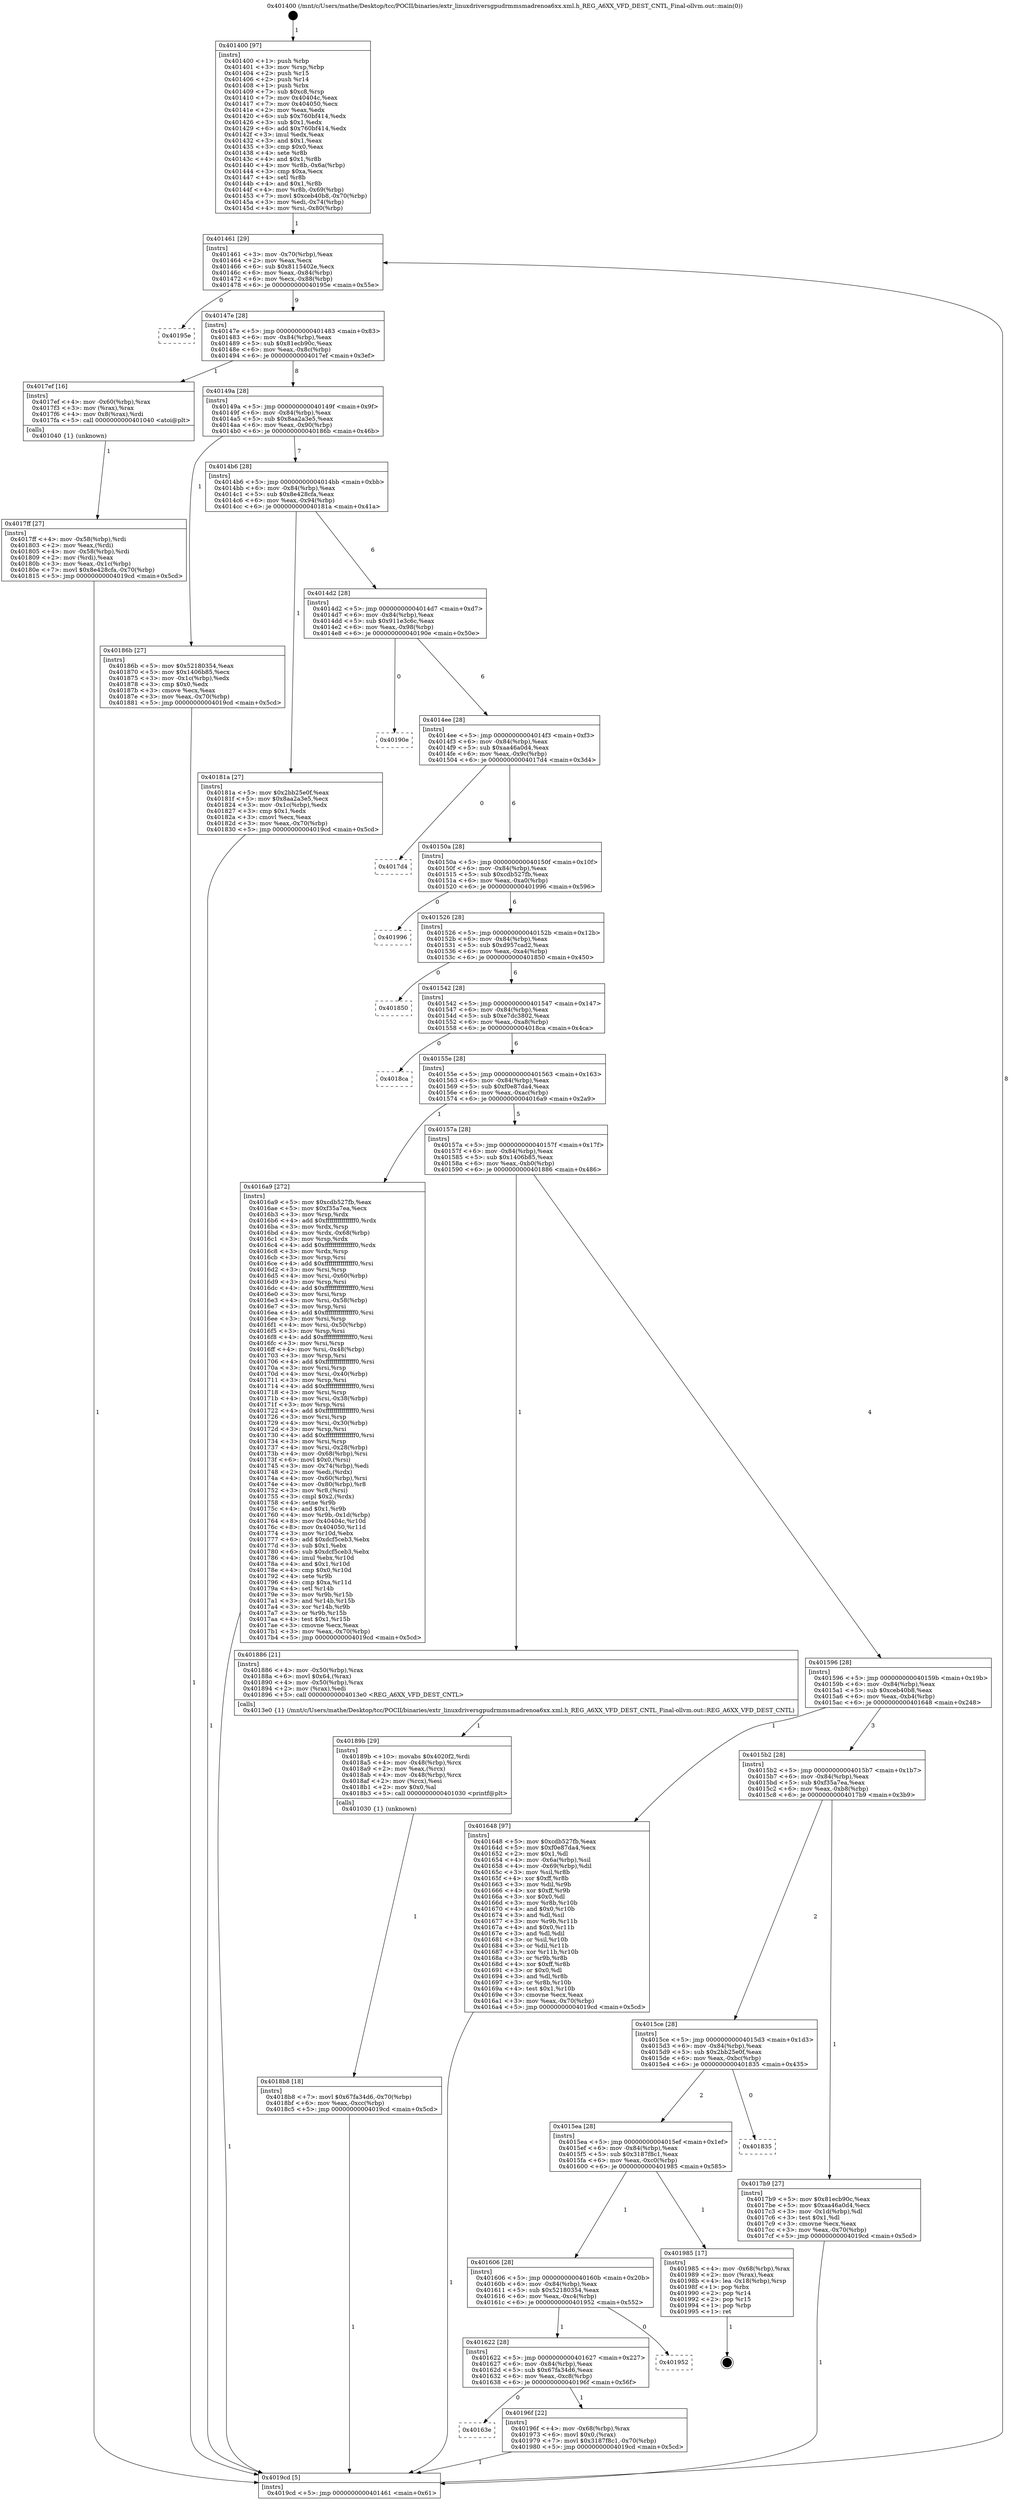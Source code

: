 digraph "0x401400" {
  label = "0x401400 (/mnt/c/Users/mathe/Desktop/tcc/POCII/binaries/extr_linuxdriversgpudrmmsmadrenoa6xx.xml.h_REG_A6XX_VFD_DEST_CNTL_Final-ollvm.out::main(0))"
  labelloc = "t"
  node[shape=record]

  Entry [label="",width=0.3,height=0.3,shape=circle,fillcolor=black,style=filled]
  "0x401461" [label="{
     0x401461 [29]\l
     | [instrs]\l
     &nbsp;&nbsp;0x401461 \<+3\>: mov -0x70(%rbp),%eax\l
     &nbsp;&nbsp;0x401464 \<+2\>: mov %eax,%ecx\l
     &nbsp;&nbsp;0x401466 \<+6\>: sub $0x8115402e,%ecx\l
     &nbsp;&nbsp;0x40146c \<+6\>: mov %eax,-0x84(%rbp)\l
     &nbsp;&nbsp;0x401472 \<+6\>: mov %ecx,-0x88(%rbp)\l
     &nbsp;&nbsp;0x401478 \<+6\>: je 000000000040195e \<main+0x55e\>\l
  }"]
  "0x40195e" [label="{
     0x40195e\l
  }", style=dashed]
  "0x40147e" [label="{
     0x40147e [28]\l
     | [instrs]\l
     &nbsp;&nbsp;0x40147e \<+5\>: jmp 0000000000401483 \<main+0x83\>\l
     &nbsp;&nbsp;0x401483 \<+6\>: mov -0x84(%rbp),%eax\l
     &nbsp;&nbsp;0x401489 \<+5\>: sub $0x81ecb90c,%eax\l
     &nbsp;&nbsp;0x40148e \<+6\>: mov %eax,-0x8c(%rbp)\l
     &nbsp;&nbsp;0x401494 \<+6\>: je 00000000004017ef \<main+0x3ef\>\l
  }"]
  Exit [label="",width=0.3,height=0.3,shape=circle,fillcolor=black,style=filled,peripheries=2]
  "0x4017ef" [label="{
     0x4017ef [16]\l
     | [instrs]\l
     &nbsp;&nbsp;0x4017ef \<+4\>: mov -0x60(%rbp),%rax\l
     &nbsp;&nbsp;0x4017f3 \<+3\>: mov (%rax),%rax\l
     &nbsp;&nbsp;0x4017f6 \<+4\>: mov 0x8(%rax),%rdi\l
     &nbsp;&nbsp;0x4017fa \<+5\>: call 0000000000401040 \<atoi@plt\>\l
     | [calls]\l
     &nbsp;&nbsp;0x401040 \{1\} (unknown)\l
  }"]
  "0x40149a" [label="{
     0x40149a [28]\l
     | [instrs]\l
     &nbsp;&nbsp;0x40149a \<+5\>: jmp 000000000040149f \<main+0x9f\>\l
     &nbsp;&nbsp;0x40149f \<+6\>: mov -0x84(%rbp),%eax\l
     &nbsp;&nbsp;0x4014a5 \<+5\>: sub $0x8aa2a3e5,%eax\l
     &nbsp;&nbsp;0x4014aa \<+6\>: mov %eax,-0x90(%rbp)\l
     &nbsp;&nbsp;0x4014b0 \<+6\>: je 000000000040186b \<main+0x46b\>\l
  }"]
  "0x40163e" [label="{
     0x40163e\l
  }", style=dashed]
  "0x40186b" [label="{
     0x40186b [27]\l
     | [instrs]\l
     &nbsp;&nbsp;0x40186b \<+5\>: mov $0x52180354,%eax\l
     &nbsp;&nbsp;0x401870 \<+5\>: mov $0x1406b85,%ecx\l
     &nbsp;&nbsp;0x401875 \<+3\>: mov -0x1c(%rbp),%edx\l
     &nbsp;&nbsp;0x401878 \<+3\>: cmp $0x0,%edx\l
     &nbsp;&nbsp;0x40187b \<+3\>: cmove %ecx,%eax\l
     &nbsp;&nbsp;0x40187e \<+3\>: mov %eax,-0x70(%rbp)\l
     &nbsp;&nbsp;0x401881 \<+5\>: jmp 00000000004019cd \<main+0x5cd\>\l
  }"]
  "0x4014b6" [label="{
     0x4014b6 [28]\l
     | [instrs]\l
     &nbsp;&nbsp;0x4014b6 \<+5\>: jmp 00000000004014bb \<main+0xbb\>\l
     &nbsp;&nbsp;0x4014bb \<+6\>: mov -0x84(%rbp),%eax\l
     &nbsp;&nbsp;0x4014c1 \<+5\>: sub $0x8e428cfa,%eax\l
     &nbsp;&nbsp;0x4014c6 \<+6\>: mov %eax,-0x94(%rbp)\l
     &nbsp;&nbsp;0x4014cc \<+6\>: je 000000000040181a \<main+0x41a\>\l
  }"]
  "0x40196f" [label="{
     0x40196f [22]\l
     | [instrs]\l
     &nbsp;&nbsp;0x40196f \<+4\>: mov -0x68(%rbp),%rax\l
     &nbsp;&nbsp;0x401973 \<+6\>: movl $0x0,(%rax)\l
     &nbsp;&nbsp;0x401979 \<+7\>: movl $0x3187f8c1,-0x70(%rbp)\l
     &nbsp;&nbsp;0x401980 \<+5\>: jmp 00000000004019cd \<main+0x5cd\>\l
  }"]
  "0x40181a" [label="{
     0x40181a [27]\l
     | [instrs]\l
     &nbsp;&nbsp;0x40181a \<+5\>: mov $0x2bb25e0f,%eax\l
     &nbsp;&nbsp;0x40181f \<+5\>: mov $0x8aa2a3e5,%ecx\l
     &nbsp;&nbsp;0x401824 \<+3\>: mov -0x1c(%rbp),%edx\l
     &nbsp;&nbsp;0x401827 \<+3\>: cmp $0x1,%edx\l
     &nbsp;&nbsp;0x40182a \<+3\>: cmovl %ecx,%eax\l
     &nbsp;&nbsp;0x40182d \<+3\>: mov %eax,-0x70(%rbp)\l
     &nbsp;&nbsp;0x401830 \<+5\>: jmp 00000000004019cd \<main+0x5cd\>\l
  }"]
  "0x4014d2" [label="{
     0x4014d2 [28]\l
     | [instrs]\l
     &nbsp;&nbsp;0x4014d2 \<+5\>: jmp 00000000004014d7 \<main+0xd7\>\l
     &nbsp;&nbsp;0x4014d7 \<+6\>: mov -0x84(%rbp),%eax\l
     &nbsp;&nbsp;0x4014dd \<+5\>: sub $0x911e3c6c,%eax\l
     &nbsp;&nbsp;0x4014e2 \<+6\>: mov %eax,-0x98(%rbp)\l
     &nbsp;&nbsp;0x4014e8 \<+6\>: je 000000000040190e \<main+0x50e\>\l
  }"]
  "0x401622" [label="{
     0x401622 [28]\l
     | [instrs]\l
     &nbsp;&nbsp;0x401622 \<+5\>: jmp 0000000000401627 \<main+0x227\>\l
     &nbsp;&nbsp;0x401627 \<+6\>: mov -0x84(%rbp),%eax\l
     &nbsp;&nbsp;0x40162d \<+5\>: sub $0x67fa34d6,%eax\l
     &nbsp;&nbsp;0x401632 \<+6\>: mov %eax,-0xc8(%rbp)\l
     &nbsp;&nbsp;0x401638 \<+6\>: je 000000000040196f \<main+0x56f\>\l
  }"]
  "0x40190e" [label="{
     0x40190e\l
  }", style=dashed]
  "0x4014ee" [label="{
     0x4014ee [28]\l
     | [instrs]\l
     &nbsp;&nbsp;0x4014ee \<+5\>: jmp 00000000004014f3 \<main+0xf3\>\l
     &nbsp;&nbsp;0x4014f3 \<+6\>: mov -0x84(%rbp),%eax\l
     &nbsp;&nbsp;0x4014f9 \<+5\>: sub $0xaa46a0d4,%eax\l
     &nbsp;&nbsp;0x4014fe \<+6\>: mov %eax,-0x9c(%rbp)\l
     &nbsp;&nbsp;0x401504 \<+6\>: je 00000000004017d4 \<main+0x3d4\>\l
  }"]
  "0x401952" [label="{
     0x401952\l
  }", style=dashed]
  "0x4017d4" [label="{
     0x4017d4\l
  }", style=dashed]
  "0x40150a" [label="{
     0x40150a [28]\l
     | [instrs]\l
     &nbsp;&nbsp;0x40150a \<+5\>: jmp 000000000040150f \<main+0x10f\>\l
     &nbsp;&nbsp;0x40150f \<+6\>: mov -0x84(%rbp),%eax\l
     &nbsp;&nbsp;0x401515 \<+5\>: sub $0xcdb527fb,%eax\l
     &nbsp;&nbsp;0x40151a \<+6\>: mov %eax,-0xa0(%rbp)\l
     &nbsp;&nbsp;0x401520 \<+6\>: je 0000000000401996 \<main+0x596\>\l
  }"]
  "0x401606" [label="{
     0x401606 [28]\l
     | [instrs]\l
     &nbsp;&nbsp;0x401606 \<+5\>: jmp 000000000040160b \<main+0x20b\>\l
     &nbsp;&nbsp;0x40160b \<+6\>: mov -0x84(%rbp),%eax\l
     &nbsp;&nbsp;0x401611 \<+5\>: sub $0x52180354,%eax\l
     &nbsp;&nbsp;0x401616 \<+6\>: mov %eax,-0xc4(%rbp)\l
     &nbsp;&nbsp;0x40161c \<+6\>: je 0000000000401952 \<main+0x552\>\l
  }"]
  "0x401996" [label="{
     0x401996\l
  }", style=dashed]
  "0x401526" [label="{
     0x401526 [28]\l
     | [instrs]\l
     &nbsp;&nbsp;0x401526 \<+5\>: jmp 000000000040152b \<main+0x12b\>\l
     &nbsp;&nbsp;0x40152b \<+6\>: mov -0x84(%rbp),%eax\l
     &nbsp;&nbsp;0x401531 \<+5\>: sub $0xd957cad2,%eax\l
     &nbsp;&nbsp;0x401536 \<+6\>: mov %eax,-0xa4(%rbp)\l
     &nbsp;&nbsp;0x40153c \<+6\>: je 0000000000401850 \<main+0x450\>\l
  }"]
  "0x401985" [label="{
     0x401985 [17]\l
     | [instrs]\l
     &nbsp;&nbsp;0x401985 \<+4\>: mov -0x68(%rbp),%rax\l
     &nbsp;&nbsp;0x401989 \<+2\>: mov (%rax),%eax\l
     &nbsp;&nbsp;0x40198b \<+4\>: lea -0x18(%rbp),%rsp\l
     &nbsp;&nbsp;0x40198f \<+1\>: pop %rbx\l
     &nbsp;&nbsp;0x401990 \<+2\>: pop %r14\l
     &nbsp;&nbsp;0x401992 \<+2\>: pop %r15\l
     &nbsp;&nbsp;0x401994 \<+1\>: pop %rbp\l
     &nbsp;&nbsp;0x401995 \<+1\>: ret\l
  }"]
  "0x401850" [label="{
     0x401850\l
  }", style=dashed]
  "0x401542" [label="{
     0x401542 [28]\l
     | [instrs]\l
     &nbsp;&nbsp;0x401542 \<+5\>: jmp 0000000000401547 \<main+0x147\>\l
     &nbsp;&nbsp;0x401547 \<+6\>: mov -0x84(%rbp),%eax\l
     &nbsp;&nbsp;0x40154d \<+5\>: sub $0xe7dc3802,%eax\l
     &nbsp;&nbsp;0x401552 \<+6\>: mov %eax,-0xa8(%rbp)\l
     &nbsp;&nbsp;0x401558 \<+6\>: je 00000000004018ca \<main+0x4ca\>\l
  }"]
  "0x4015ea" [label="{
     0x4015ea [28]\l
     | [instrs]\l
     &nbsp;&nbsp;0x4015ea \<+5\>: jmp 00000000004015ef \<main+0x1ef\>\l
     &nbsp;&nbsp;0x4015ef \<+6\>: mov -0x84(%rbp),%eax\l
     &nbsp;&nbsp;0x4015f5 \<+5\>: sub $0x3187f8c1,%eax\l
     &nbsp;&nbsp;0x4015fa \<+6\>: mov %eax,-0xc0(%rbp)\l
     &nbsp;&nbsp;0x401600 \<+6\>: je 0000000000401985 \<main+0x585\>\l
  }"]
  "0x4018ca" [label="{
     0x4018ca\l
  }", style=dashed]
  "0x40155e" [label="{
     0x40155e [28]\l
     | [instrs]\l
     &nbsp;&nbsp;0x40155e \<+5\>: jmp 0000000000401563 \<main+0x163\>\l
     &nbsp;&nbsp;0x401563 \<+6\>: mov -0x84(%rbp),%eax\l
     &nbsp;&nbsp;0x401569 \<+5\>: sub $0xf0e87da4,%eax\l
     &nbsp;&nbsp;0x40156e \<+6\>: mov %eax,-0xac(%rbp)\l
     &nbsp;&nbsp;0x401574 \<+6\>: je 00000000004016a9 \<main+0x2a9\>\l
  }"]
  "0x401835" [label="{
     0x401835\l
  }", style=dashed]
  "0x4016a9" [label="{
     0x4016a9 [272]\l
     | [instrs]\l
     &nbsp;&nbsp;0x4016a9 \<+5\>: mov $0xcdb527fb,%eax\l
     &nbsp;&nbsp;0x4016ae \<+5\>: mov $0xf35a7ea,%ecx\l
     &nbsp;&nbsp;0x4016b3 \<+3\>: mov %rsp,%rdx\l
     &nbsp;&nbsp;0x4016b6 \<+4\>: add $0xfffffffffffffff0,%rdx\l
     &nbsp;&nbsp;0x4016ba \<+3\>: mov %rdx,%rsp\l
     &nbsp;&nbsp;0x4016bd \<+4\>: mov %rdx,-0x68(%rbp)\l
     &nbsp;&nbsp;0x4016c1 \<+3\>: mov %rsp,%rdx\l
     &nbsp;&nbsp;0x4016c4 \<+4\>: add $0xfffffffffffffff0,%rdx\l
     &nbsp;&nbsp;0x4016c8 \<+3\>: mov %rdx,%rsp\l
     &nbsp;&nbsp;0x4016cb \<+3\>: mov %rsp,%rsi\l
     &nbsp;&nbsp;0x4016ce \<+4\>: add $0xfffffffffffffff0,%rsi\l
     &nbsp;&nbsp;0x4016d2 \<+3\>: mov %rsi,%rsp\l
     &nbsp;&nbsp;0x4016d5 \<+4\>: mov %rsi,-0x60(%rbp)\l
     &nbsp;&nbsp;0x4016d9 \<+3\>: mov %rsp,%rsi\l
     &nbsp;&nbsp;0x4016dc \<+4\>: add $0xfffffffffffffff0,%rsi\l
     &nbsp;&nbsp;0x4016e0 \<+3\>: mov %rsi,%rsp\l
     &nbsp;&nbsp;0x4016e3 \<+4\>: mov %rsi,-0x58(%rbp)\l
     &nbsp;&nbsp;0x4016e7 \<+3\>: mov %rsp,%rsi\l
     &nbsp;&nbsp;0x4016ea \<+4\>: add $0xfffffffffffffff0,%rsi\l
     &nbsp;&nbsp;0x4016ee \<+3\>: mov %rsi,%rsp\l
     &nbsp;&nbsp;0x4016f1 \<+4\>: mov %rsi,-0x50(%rbp)\l
     &nbsp;&nbsp;0x4016f5 \<+3\>: mov %rsp,%rsi\l
     &nbsp;&nbsp;0x4016f8 \<+4\>: add $0xfffffffffffffff0,%rsi\l
     &nbsp;&nbsp;0x4016fc \<+3\>: mov %rsi,%rsp\l
     &nbsp;&nbsp;0x4016ff \<+4\>: mov %rsi,-0x48(%rbp)\l
     &nbsp;&nbsp;0x401703 \<+3\>: mov %rsp,%rsi\l
     &nbsp;&nbsp;0x401706 \<+4\>: add $0xfffffffffffffff0,%rsi\l
     &nbsp;&nbsp;0x40170a \<+3\>: mov %rsi,%rsp\l
     &nbsp;&nbsp;0x40170d \<+4\>: mov %rsi,-0x40(%rbp)\l
     &nbsp;&nbsp;0x401711 \<+3\>: mov %rsp,%rsi\l
     &nbsp;&nbsp;0x401714 \<+4\>: add $0xfffffffffffffff0,%rsi\l
     &nbsp;&nbsp;0x401718 \<+3\>: mov %rsi,%rsp\l
     &nbsp;&nbsp;0x40171b \<+4\>: mov %rsi,-0x38(%rbp)\l
     &nbsp;&nbsp;0x40171f \<+3\>: mov %rsp,%rsi\l
     &nbsp;&nbsp;0x401722 \<+4\>: add $0xfffffffffffffff0,%rsi\l
     &nbsp;&nbsp;0x401726 \<+3\>: mov %rsi,%rsp\l
     &nbsp;&nbsp;0x401729 \<+4\>: mov %rsi,-0x30(%rbp)\l
     &nbsp;&nbsp;0x40172d \<+3\>: mov %rsp,%rsi\l
     &nbsp;&nbsp;0x401730 \<+4\>: add $0xfffffffffffffff0,%rsi\l
     &nbsp;&nbsp;0x401734 \<+3\>: mov %rsi,%rsp\l
     &nbsp;&nbsp;0x401737 \<+4\>: mov %rsi,-0x28(%rbp)\l
     &nbsp;&nbsp;0x40173b \<+4\>: mov -0x68(%rbp),%rsi\l
     &nbsp;&nbsp;0x40173f \<+6\>: movl $0x0,(%rsi)\l
     &nbsp;&nbsp;0x401745 \<+3\>: mov -0x74(%rbp),%edi\l
     &nbsp;&nbsp;0x401748 \<+2\>: mov %edi,(%rdx)\l
     &nbsp;&nbsp;0x40174a \<+4\>: mov -0x60(%rbp),%rsi\l
     &nbsp;&nbsp;0x40174e \<+4\>: mov -0x80(%rbp),%r8\l
     &nbsp;&nbsp;0x401752 \<+3\>: mov %r8,(%rsi)\l
     &nbsp;&nbsp;0x401755 \<+3\>: cmpl $0x2,(%rdx)\l
     &nbsp;&nbsp;0x401758 \<+4\>: setne %r9b\l
     &nbsp;&nbsp;0x40175c \<+4\>: and $0x1,%r9b\l
     &nbsp;&nbsp;0x401760 \<+4\>: mov %r9b,-0x1d(%rbp)\l
     &nbsp;&nbsp;0x401764 \<+8\>: mov 0x40404c,%r10d\l
     &nbsp;&nbsp;0x40176c \<+8\>: mov 0x404050,%r11d\l
     &nbsp;&nbsp;0x401774 \<+3\>: mov %r10d,%ebx\l
     &nbsp;&nbsp;0x401777 \<+6\>: add $0xdcf5ceb3,%ebx\l
     &nbsp;&nbsp;0x40177d \<+3\>: sub $0x1,%ebx\l
     &nbsp;&nbsp;0x401780 \<+6\>: sub $0xdcf5ceb3,%ebx\l
     &nbsp;&nbsp;0x401786 \<+4\>: imul %ebx,%r10d\l
     &nbsp;&nbsp;0x40178a \<+4\>: and $0x1,%r10d\l
     &nbsp;&nbsp;0x40178e \<+4\>: cmp $0x0,%r10d\l
     &nbsp;&nbsp;0x401792 \<+4\>: sete %r9b\l
     &nbsp;&nbsp;0x401796 \<+4\>: cmp $0xa,%r11d\l
     &nbsp;&nbsp;0x40179a \<+4\>: setl %r14b\l
     &nbsp;&nbsp;0x40179e \<+3\>: mov %r9b,%r15b\l
     &nbsp;&nbsp;0x4017a1 \<+3\>: and %r14b,%r15b\l
     &nbsp;&nbsp;0x4017a4 \<+3\>: xor %r14b,%r9b\l
     &nbsp;&nbsp;0x4017a7 \<+3\>: or %r9b,%r15b\l
     &nbsp;&nbsp;0x4017aa \<+4\>: test $0x1,%r15b\l
     &nbsp;&nbsp;0x4017ae \<+3\>: cmovne %ecx,%eax\l
     &nbsp;&nbsp;0x4017b1 \<+3\>: mov %eax,-0x70(%rbp)\l
     &nbsp;&nbsp;0x4017b4 \<+5\>: jmp 00000000004019cd \<main+0x5cd\>\l
  }"]
  "0x40157a" [label="{
     0x40157a [28]\l
     | [instrs]\l
     &nbsp;&nbsp;0x40157a \<+5\>: jmp 000000000040157f \<main+0x17f\>\l
     &nbsp;&nbsp;0x40157f \<+6\>: mov -0x84(%rbp),%eax\l
     &nbsp;&nbsp;0x401585 \<+5\>: sub $0x1406b85,%eax\l
     &nbsp;&nbsp;0x40158a \<+6\>: mov %eax,-0xb0(%rbp)\l
     &nbsp;&nbsp;0x401590 \<+6\>: je 0000000000401886 \<main+0x486\>\l
  }"]
  "0x4018b8" [label="{
     0x4018b8 [18]\l
     | [instrs]\l
     &nbsp;&nbsp;0x4018b8 \<+7\>: movl $0x67fa34d6,-0x70(%rbp)\l
     &nbsp;&nbsp;0x4018bf \<+6\>: mov %eax,-0xcc(%rbp)\l
     &nbsp;&nbsp;0x4018c5 \<+5\>: jmp 00000000004019cd \<main+0x5cd\>\l
  }"]
  "0x401886" [label="{
     0x401886 [21]\l
     | [instrs]\l
     &nbsp;&nbsp;0x401886 \<+4\>: mov -0x50(%rbp),%rax\l
     &nbsp;&nbsp;0x40188a \<+6\>: movl $0x64,(%rax)\l
     &nbsp;&nbsp;0x401890 \<+4\>: mov -0x50(%rbp),%rax\l
     &nbsp;&nbsp;0x401894 \<+2\>: mov (%rax),%edi\l
     &nbsp;&nbsp;0x401896 \<+5\>: call 00000000004013e0 \<REG_A6XX_VFD_DEST_CNTL\>\l
     | [calls]\l
     &nbsp;&nbsp;0x4013e0 \{1\} (/mnt/c/Users/mathe/Desktop/tcc/POCII/binaries/extr_linuxdriversgpudrmmsmadrenoa6xx.xml.h_REG_A6XX_VFD_DEST_CNTL_Final-ollvm.out::REG_A6XX_VFD_DEST_CNTL)\l
  }"]
  "0x401596" [label="{
     0x401596 [28]\l
     | [instrs]\l
     &nbsp;&nbsp;0x401596 \<+5\>: jmp 000000000040159b \<main+0x19b\>\l
     &nbsp;&nbsp;0x40159b \<+6\>: mov -0x84(%rbp),%eax\l
     &nbsp;&nbsp;0x4015a1 \<+5\>: sub $0xceb40b8,%eax\l
     &nbsp;&nbsp;0x4015a6 \<+6\>: mov %eax,-0xb4(%rbp)\l
     &nbsp;&nbsp;0x4015ac \<+6\>: je 0000000000401648 \<main+0x248\>\l
  }"]
  "0x40189b" [label="{
     0x40189b [29]\l
     | [instrs]\l
     &nbsp;&nbsp;0x40189b \<+10\>: movabs $0x4020f2,%rdi\l
     &nbsp;&nbsp;0x4018a5 \<+4\>: mov -0x48(%rbp),%rcx\l
     &nbsp;&nbsp;0x4018a9 \<+2\>: mov %eax,(%rcx)\l
     &nbsp;&nbsp;0x4018ab \<+4\>: mov -0x48(%rbp),%rcx\l
     &nbsp;&nbsp;0x4018af \<+2\>: mov (%rcx),%esi\l
     &nbsp;&nbsp;0x4018b1 \<+2\>: mov $0x0,%al\l
     &nbsp;&nbsp;0x4018b3 \<+5\>: call 0000000000401030 \<printf@plt\>\l
     | [calls]\l
     &nbsp;&nbsp;0x401030 \{1\} (unknown)\l
  }"]
  "0x401648" [label="{
     0x401648 [97]\l
     | [instrs]\l
     &nbsp;&nbsp;0x401648 \<+5\>: mov $0xcdb527fb,%eax\l
     &nbsp;&nbsp;0x40164d \<+5\>: mov $0xf0e87da4,%ecx\l
     &nbsp;&nbsp;0x401652 \<+2\>: mov $0x1,%dl\l
     &nbsp;&nbsp;0x401654 \<+4\>: mov -0x6a(%rbp),%sil\l
     &nbsp;&nbsp;0x401658 \<+4\>: mov -0x69(%rbp),%dil\l
     &nbsp;&nbsp;0x40165c \<+3\>: mov %sil,%r8b\l
     &nbsp;&nbsp;0x40165f \<+4\>: xor $0xff,%r8b\l
     &nbsp;&nbsp;0x401663 \<+3\>: mov %dil,%r9b\l
     &nbsp;&nbsp;0x401666 \<+4\>: xor $0xff,%r9b\l
     &nbsp;&nbsp;0x40166a \<+3\>: xor $0x0,%dl\l
     &nbsp;&nbsp;0x40166d \<+3\>: mov %r8b,%r10b\l
     &nbsp;&nbsp;0x401670 \<+4\>: and $0x0,%r10b\l
     &nbsp;&nbsp;0x401674 \<+3\>: and %dl,%sil\l
     &nbsp;&nbsp;0x401677 \<+3\>: mov %r9b,%r11b\l
     &nbsp;&nbsp;0x40167a \<+4\>: and $0x0,%r11b\l
     &nbsp;&nbsp;0x40167e \<+3\>: and %dl,%dil\l
     &nbsp;&nbsp;0x401681 \<+3\>: or %sil,%r10b\l
     &nbsp;&nbsp;0x401684 \<+3\>: or %dil,%r11b\l
     &nbsp;&nbsp;0x401687 \<+3\>: xor %r11b,%r10b\l
     &nbsp;&nbsp;0x40168a \<+3\>: or %r9b,%r8b\l
     &nbsp;&nbsp;0x40168d \<+4\>: xor $0xff,%r8b\l
     &nbsp;&nbsp;0x401691 \<+3\>: or $0x0,%dl\l
     &nbsp;&nbsp;0x401694 \<+3\>: and %dl,%r8b\l
     &nbsp;&nbsp;0x401697 \<+3\>: or %r8b,%r10b\l
     &nbsp;&nbsp;0x40169a \<+4\>: test $0x1,%r10b\l
     &nbsp;&nbsp;0x40169e \<+3\>: cmovne %ecx,%eax\l
     &nbsp;&nbsp;0x4016a1 \<+3\>: mov %eax,-0x70(%rbp)\l
     &nbsp;&nbsp;0x4016a4 \<+5\>: jmp 00000000004019cd \<main+0x5cd\>\l
  }"]
  "0x4015b2" [label="{
     0x4015b2 [28]\l
     | [instrs]\l
     &nbsp;&nbsp;0x4015b2 \<+5\>: jmp 00000000004015b7 \<main+0x1b7\>\l
     &nbsp;&nbsp;0x4015b7 \<+6\>: mov -0x84(%rbp),%eax\l
     &nbsp;&nbsp;0x4015bd \<+5\>: sub $0xf35a7ea,%eax\l
     &nbsp;&nbsp;0x4015c2 \<+6\>: mov %eax,-0xb8(%rbp)\l
     &nbsp;&nbsp;0x4015c8 \<+6\>: je 00000000004017b9 \<main+0x3b9\>\l
  }"]
  "0x4019cd" [label="{
     0x4019cd [5]\l
     | [instrs]\l
     &nbsp;&nbsp;0x4019cd \<+5\>: jmp 0000000000401461 \<main+0x61\>\l
  }"]
  "0x401400" [label="{
     0x401400 [97]\l
     | [instrs]\l
     &nbsp;&nbsp;0x401400 \<+1\>: push %rbp\l
     &nbsp;&nbsp;0x401401 \<+3\>: mov %rsp,%rbp\l
     &nbsp;&nbsp;0x401404 \<+2\>: push %r15\l
     &nbsp;&nbsp;0x401406 \<+2\>: push %r14\l
     &nbsp;&nbsp;0x401408 \<+1\>: push %rbx\l
     &nbsp;&nbsp;0x401409 \<+7\>: sub $0xc8,%rsp\l
     &nbsp;&nbsp;0x401410 \<+7\>: mov 0x40404c,%eax\l
     &nbsp;&nbsp;0x401417 \<+7\>: mov 0x404050,%ecx\l
     &nbsp;&nbsp;0x40141e \<+2\>: mov %eax,%edx\l
     &nbsp;&nbsp;0x401420 \<+6\>: sub $0x760bf414,%edx\l
     &nbsp;&nbsp;0x401426 \<+3\>: sub $0x1,%edx\l
     &nbsp;&nbsp;0x401429 \<+6\>: add $0x760bf414,%edx\l
     &nbsp;&nbsp;0x40142f \<+3\>: imul %edx,%eax\l
     &nbsp;&nbsp;0x401432 \<+3\>: and $0x1,%eax\l
     &nbsp;&nbsp;0x401435 \<+3\>: cmp $0x0,%eax\l
     &nbsp;&nbsp;0x401438 \<+4\>: sete %r8b\l
     &nbsp;&nbsp;0x40143c \<+4\>: and $0x1,%r8b\l
     &nbsp;&nbsp;0x401440 \<+4\>: mov %r8b,-0x6a(%rbp)\l
     &nbsp;&nbsp;0x401444 \<+3\>: cmp $0xa,%ecx\l
     &nbsp;&nbsp;0x401447 \<+4\>: setl %r8b\l
     &nbsp;&nbsp;0x40144b \<+4\>: and $0x1,%r8b\l
     &nbsp;&nbsp;0x40144f \<+4\>: mov %r8b,-0x69(%rbp)\l
     &nbsp;&nbsp;0x401453 \<+7\>: movl $0xceb40b8,-0x70(%rbp)\l
     &nbsp;&nbsp;0x40145a \<+3\>: mov %edi,-0x74(%rbp)\l
     &nbsp;&nbsp;0x40145d \<+4\>: mov %rsi,-0x80(%rbp)\l
  }"]
  "0x4017ff" [label="{
     0x4017ff [27]\l
     | [instrs]\l
     &nbsp;&nbsp;0x4017ff \<+4\>: mov -0x58(%rbp),%rdi\l
     &nbsp;&nbsp;0x401803 \<+2\>: mov %eax,(%rdi)\l
     &nbsp;&nbsp;0x401805 \<+4\>: mov -0x58(%rbp),%rdi\l
     &nbsp;&nbsp;0x401809 \<+2\>: mov (%rdi),%eax\l
     &nbsp;&nbsp;0x40180b \<+3\>: mov %eax,-0x1c(%rbp)\l
     &nbsp;&nbsp;0x40180e \<+7\>: movl $0x8e428cfa,-0x70(%rbp)\l
     &nbsp;&nbsp;0x401815 \<+5\>: jmp 00000000004019cd \<main+0x5cd\>\l
  }"]
  "0x4015ce" [label="{
     0x4015ce [28]\l
     | [instrs]\l
     &nbsp;&nbsp;0x4015ce \<+5\>: jmp 00000000004015d3 \<main+0x1d3\>\l
     &nbsp;&nbsp;0x4015d3 \<+6\>: mov -0x84(%rbp),%eax\l
     &nbsp;&nbsp;0x4015d9 \<+5\>: sub $0x2bb25e0f,%eax\l
     &nbsp;&nbsp;0x4015de \<+6\>: mov %eax,-0xbc(%rbp)\l
     &nbsp;&nbsp;0x4015e4 \<+6\>: je 0000000000401835 \<main+0x435\>\l
  }"]
  "0x4017b9" [label="{
     0x4017b9 [27]\l
     | [instrs]\l
     &nbsp;&nbsp;0x4017b9 \<+5\>: mov $0x81ecb90c,%eax\l
     &nbsp;&nbsp;0x4017be \<+5\>: mov $0xaa46a0d4,%ecx\l
     &nbsp;&nbsp;0x4017c3 \<+3\>: mov -0x1d(%rbp),%dl\l
     &nbsp;&nbsp;0x4017c6 \<+3\>: test $0x1,%dl\l
     &nbsp;&nbsp;0x4017c9 \<+3\>: cmovne %ecx,%eax\l
     &nbsp;&nbsp;0x4017cc \<+3\>: mov %eax,-0x70(%rbp)\l
     &nbsp;&nbsp;0x4017cf \<+5\>: jmp 00000000004019cd \<main+0x5cd\>\l
  }"]
  Entry -> "0x401400" [label=" 1"]
  "0x401461" -> "0x40195e" [label=" 0"]
  "0x401461" -> "0x40147e" [label=" 9"]
  "0x401985" -> Exit [label=" 1"]
  "0x40147e" -> "0x4017ef" [label=" 1"]
  "0x40147e" -> "0x40149a" [label=" 8"]
  "0x40196f" -> "0x4019cd" [label=" 1"]
  "0x40149a" -> "0x40186b" [label=" 1"]
  "0x40149a" -> "0x4014b6" [label=" 7"]
  "0x401622" -> "0x40163e" [label=" 0"]
  "0x4014b6" -> "0x40181a" [label=" 1"]
  "0x4014b6" -> "0x4014d2" [label=" 6"]
  "0x401622" -> "0x40196f" [label=" 1"]
  "0x4014d2" -> "0x40190e" [label=" 0"]
  "0x4014d2" -> "0x4014ee" [label=" 6"]
  "0x401606" -> "0x401622" [label=" 1"]
  "0x4014ee" -> "0x4017d4" [label=" 0"]
  "0x4014ee" -> "0x40150a" [label=" 6"]
  "0x401606" -> "0x401952" [label=" 0"]
  "0x40150a" -> "0x401996" [label=" 0"]
  "0x40150a" -> "0x401526" [label=" 6"]
  "0x4015ea" -> "0x401606" [label=" 1"]
  "0x401526" -> "0x401850" [label=" 0"]
  "0x401526" -> "0x401542" [label=" 6"]
  "0x4015ea" -> "0x401985" [label=" 1"]
  "0x401542" -> "0x4018ca" [label=" 0"]
  "0x401542" -> "0x40155e" [label=" 6"]
  "0x4015ce" -> "0x4015ea" [label=" 2"]
  "0x40155e" -> "0x4016a9" [label=" 1"]
  "0x40155e" -> "0x40157a" [label=" 5"]
  "0x4015ce" -> "0x401835" [label=" 0"]
  "0x40157a" -> "0x401886" [label=" 1"]
  "0x40157a" -> "0x401596" [label=" 4"]
  "0x4018b8" -> "0x4019cd" [label=" 1"]
  "0x401596" -> "0x401648" [label=" 1"]
  "0x401596" -> "0x4015b2" [label=" 3"]
  "0x401648" -> "0x4019cd" [label=" 1"]
  "0x401400" -> "0x401461" [label=" 1"]
  "0x4019cd" -> "0x401461" [label=" 8"]
  "0x40189b" -> "0x4018b8" [label=" 1"]
  "0x4016a9" -> "0x4019cd" [label=" 1"]
  "0x401886" -> "0x40189b" [label=" 1"]
  "0x4015b2" -> "0x4017b9" [label=" 1"]
  "0x4015b2" -> "0x4015ce" [label=" 2"]
  "0x4017b9" -> "0x4019cd" [label=" 1"]
  "0x4017ef" -> "0x4017ff" [label=" 1"]
  "0x4017ff" -> "0x4019cd" [label=" 1"]
  "0x40181a" -> "0x4019cd" [label=" 1"]
  "0x40186b" -> "0x4019cd" [label=" 1"]
}
